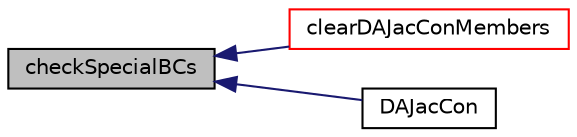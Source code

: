 digraph "checkSpecialBCs"
{
  bgcolor="transparent";
  edge [fontname="Helvetica",fontsize="10",labelfontname="Helvetica",labelfontsize="10"];
  node [fontname="Helvetica",fontsize="10",shape=record];
  rankdir="LR";
  Node210 [label="checkSpecialBCs",height=0.2,width=0.4,color="black", fillcolor="grey75", style="filled", fontcolor="black"];
  Node210 -> Node211 [dir="back",color="midnightblue",fontsize="10",style="solid",fontname="Helvetica"];
  Node211 [label="clearDAJacConMembers",height=0.2,width=0.4,color="red",URL="$classFoam_1_1DAJacCon.html#a4cf46f89e91fea3ef7b601ee1cae3470",tooltip="clear members in DAJacCon "];
  Node210 -> Node216 [dir="back",color="midnightblue",fontsize="10",style="solid",fontname="Helvetica"];
  Node216 [label="DAJacCon",height=0.2,width=0.4,color="black",URL="$classFoam_1_1DAJacCon.html#afe0acf55b826f3deebdc4e8bbe013ccf"];
}

